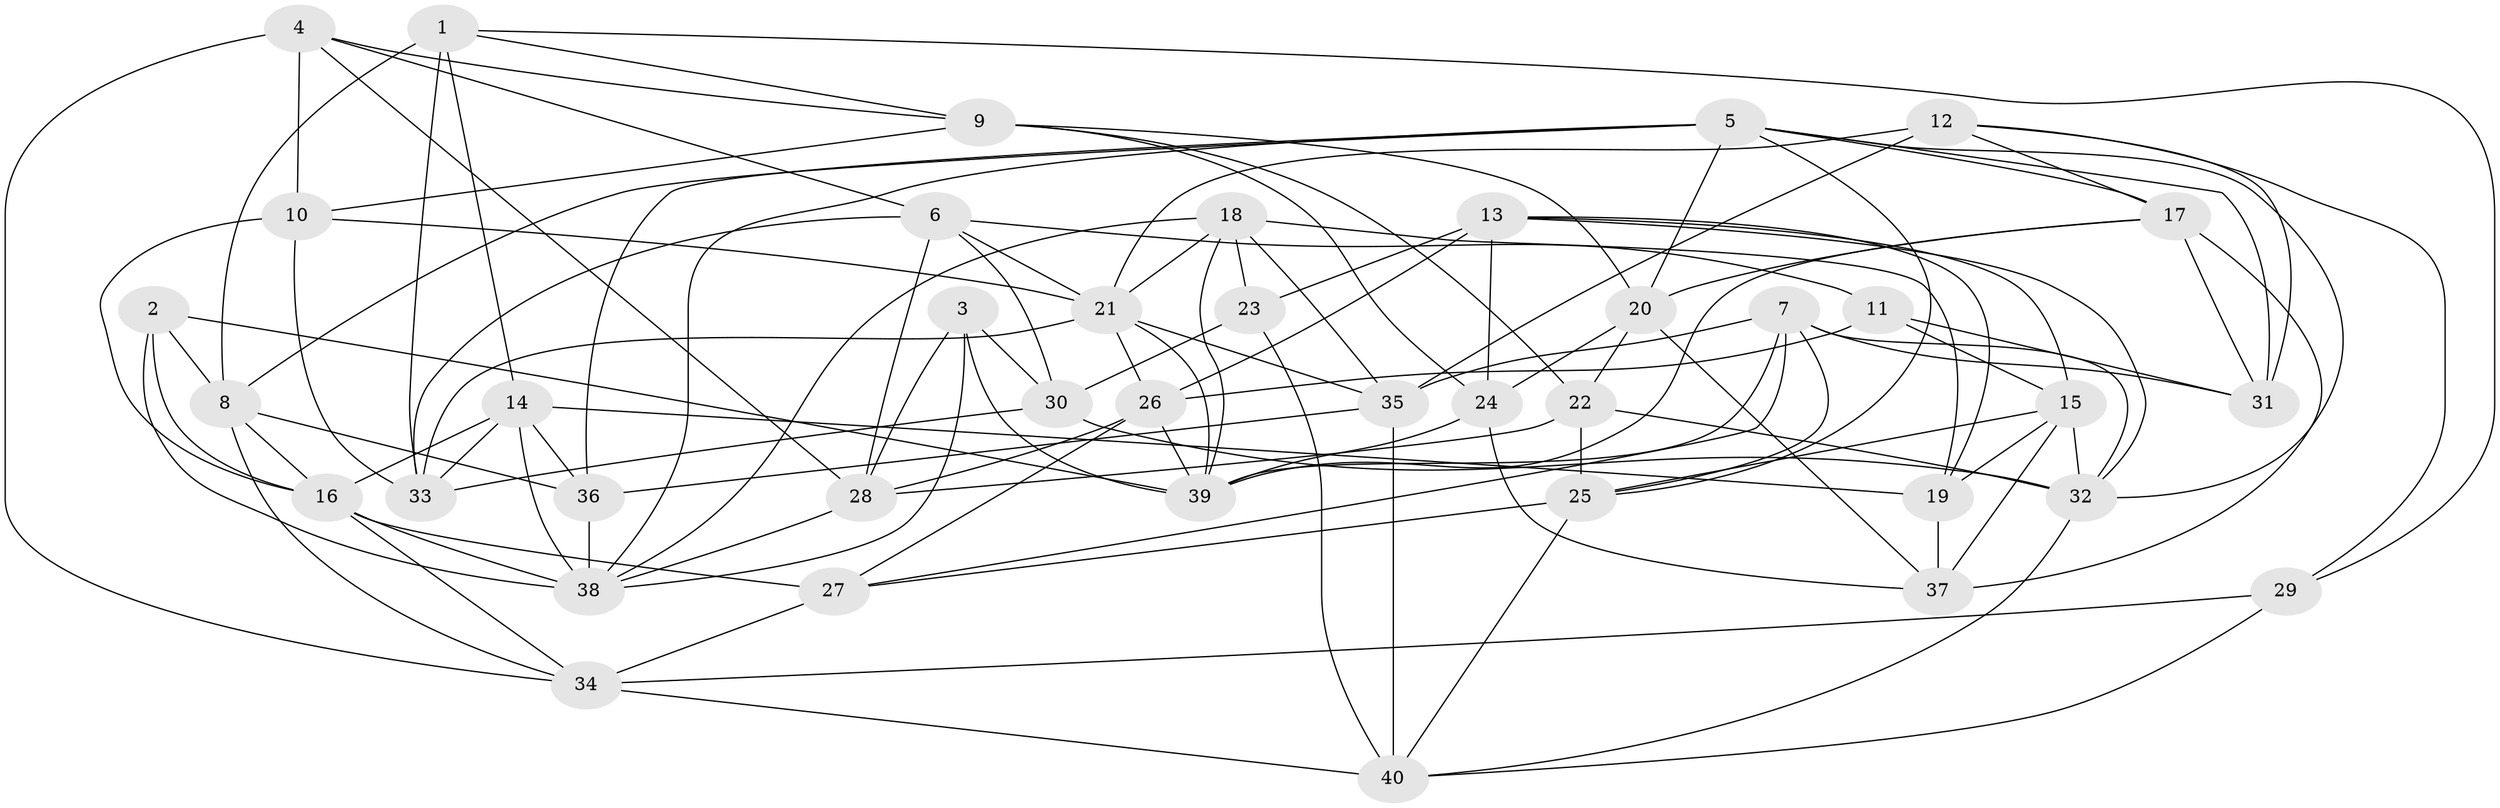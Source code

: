 // original degree distribution, {4: 1.0}
// Generated by graph-tools (version 1.1) at 2025/38/03/04/25 23:38:10]
// undirected, 40 vertices, 114 edges
graph export_dot {
  node [color=gray90,style=filled];
  1;
  2;
  3;
  4;
  5;
  6;
  7;
  8;
  9;
  10;
  11;
  12;
  13;
  14;
  15;
  16;
  17;
  18;
  19;
  20;
  21;
  22;
  23;
  24;
  25;
  26;
  27;
  28;
  29;
  30;
  31;
  32;
  33;
  34;
  35;
  36;
  37;
  38;
  39;
  40;
  1 -- 8 [weight=2.0];
  1 -- 9 [weight=1.0];
  1 -- 14 [weight=1.0];
  1 -- 29 [weight=1.0];
  1 -- 33 [weight=1.0];
  2 -- 8 [weight=1.0];
  2 -- 16 [weight=1.0];
  2 -- 38 [weight=1.0];
  2 -- 39 [weight=1.0];
  3 -- 28 [weight=1.0];
  3 -- 30 [weight=2.0];
  3 -- 38 [weight=1.0];
  3 -- 39 [weight=2.0];
  4 -- 6 [weight=1.0];
  4 -- 9 [weight=1.0];
  4 -- 10 [weight=1.0];
  4 -- 28 [weight=1.0];
  4 -- 34 [weight=2.0];
  5 -- 8 [weight=1.0];
  5 -- 17 [weight=1.0];
  5 -- 20 [weight=1.0];
  5 -- 25 [weight=1.0];
  5 -- 31 [weight=1.0];
  5 -- 32 [weight=1.0];
  5 -- 36 [weight=1.0];
  5 -- 38 [weight=1.0];
  6 -- 11 [weight=2.0];
  6 -- 21 [weight=1.0];
  6 -- 28 [weight=1.0];
  6 -- 30 [weight=1.0];
  6 -- 33 [weight=2.0];
  7 -- 25 [weight=1.0];
  7 -- 27 [weight=1.0];
  7 -- 31 [weight=1.0];
  7 -- 32 [weight=1.0];
  7 -- 35 [weight=1.0];
  7 -- 39 [weight=1.0];
  8 -- 16 [weight=1.0];
  8 -- 34 [weight=1.0];
  8 -- 36 [weight=2.0];
  9 -- 10 [weight=1.0];
  9 -- 20 [weight=1.0];
  9 -- 22 [weight=1.0];
  9 -- 24 [weight=1.0];
  10 -- 16 [weight=1.0];
  10 -- 21 [weight=1.0];
  10 -- 33 [weight=2.0];
  11 -- 15 [weight=1.0];
  11 -- 26 [weight=1.0];
  11 -- 31 [weight=2.0];
  12 -- 17 [weight=1.0];
  12 -- 21 [weight=1.0];
  12 -- 29 [weight=1.0];
  12 -- 31 [weight=1.0];
  12 -- 35 [weight=2.0];
  13 -- 15 [weight=1.0];
  13 -- 19 [weight=1.0];
  13 -- 23 [weight=1.0];
  13 -- 24 [weight=1.0];
  13 -- 26 [weight=1.0];
  13 -- 32 [weight=1.0];
  14 -- 16 [weight=1.0];
  14 -- 19 [weight=1.0];
  14 -- 33 [weight=1.0];
  14 -- 36 [weight=2.0];
  14 -- 38 [weight=2.0];
  15 -- 19 [weight=1.0];
  15 -- 25 [weight=1.0];
  15 -- 32 [weight=1.0];
  15 -- 37 [weight=1.0];
  16 -- 27 [weight=1.0];
  16 -- 34 [weight=2.0];
  16 -- 38 [weight=1.0];
  17 -- 20 [weight=1.0];
  17 -- 31 [weight=1.0];
  17 -- 37 [weight=1.0];
  17 -- 39 [weight=1.0];
  18 -- 19 [weight=1.0];
  18 -- 21 [weight=1.0];
  18 -- 23 [weight=1.0];
  18 -- 35 [weight=1.0];
  18 -- 38 [weight=1.0];
  18 -- 39 [weight=1.0];
  19 -- 37 [weight=2.0];
  20 -- 22 [weight=1.0];
  20 -- 24 [weight=1.0];
  20 -- 37 [weight=1.0];
  21 -- 26 [weight=1.0];
  21 -- 33 [weight=1.0];
  21 -- 35 [weight=1.0];
  21 -- 39 [weight=1.0];
  22 -- 25 [weight=2.0];
  22 -- 28 [weight=1.0];
  22 -- 32 [weight=1.0];
  23 -- 30 [weight=1.0];
  23 -- 40 [weight=3.0];
  24 -- 37 [weight=1.0];
  24 -- 39 [weight=2.0];
  25 -- 27 [weight=2.0];
  25 -- 40 [weight=1.0];
  26 -- 27 [weight=1.0];
  26 -- 28 [weight=1.0];
  26 -- 39 [weight=1.0];
  27 -- 34 [weight=3.0];
  28 -- 38 [weight=1.0];
  29 -- 34 [weight=1.0];
  29 -- 40 [weight=1.0];
  30 -- 32 [weight=1.0];
  30 -- 33 [weight=1.0];
  32 -- 40 [weight=2.0];
  34 -- 40 [weight=1.0];
  35 -- 36 [weight=1.0];
  35 -- 40 [weight=2.0];
  36 -- 38 [weight=2.0];
}
